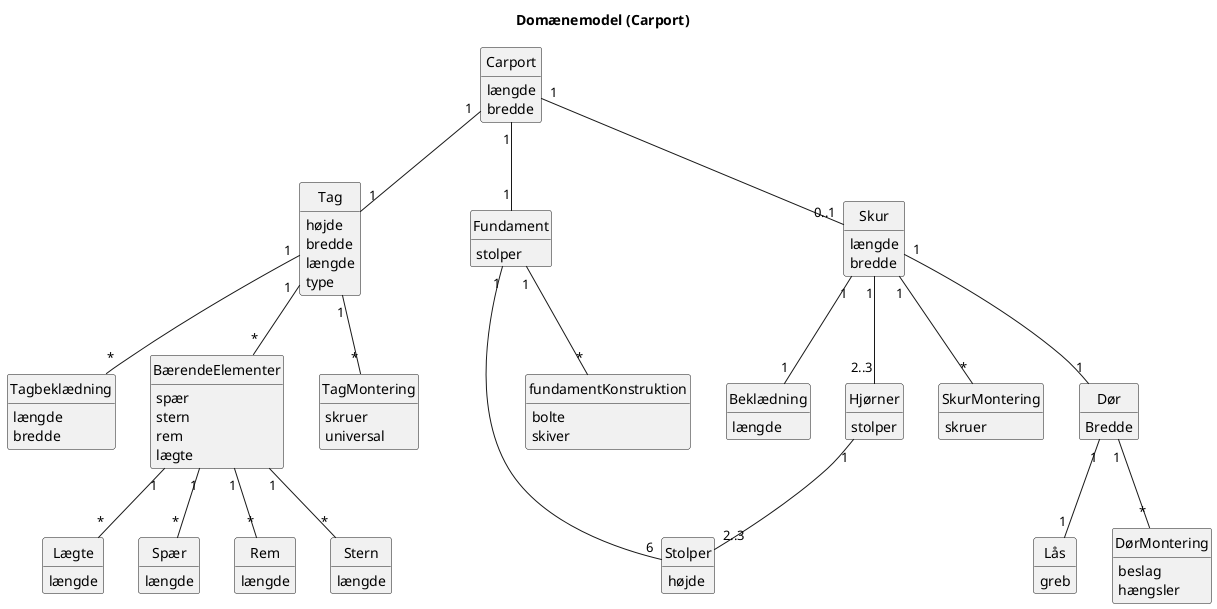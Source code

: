 @startuml
Title Domænemodel (Carport)

hide circle
hide methods

class Carport {
    længde
    bredde
}

class Tag {
    højde
    bredde
    længde
    type
}

class Tagbeklædning {
    længde
    bredde
}

class BærendeElementer {
    spær
    stern
    rem
    lægte
}

class TagMontering {
    skruer
    universal
}

class Spær {
    længde
}

class Rem {
    længde
}

class Stern {
    længde
}

class Lægte {
    længde
}

class Fundament {
   stolper
}

class fundamentKonstruktion {
    bolte
    skiver
}

class Stolper {
   højde
}

class Skur {

}

class Skur {
    længde
    bredde
}

class Dør {
    Bredde
}

class DørMontering {
    beslag
    hængsler
}

class Lås {
    greb
}

class Beklædning {
    længde
}

class Hjørner {
    stolper
}

class SkurMontering {
    skruer
}

Carport "1" -- "1" Tag
Tag "1" -- "*" Tagbeklædning
Tag "1" -- "*" BærendeElementer
Tag "1" -- "*" TagMontering
BærendeElementer "1" -- "*" Spær
BærendeElementer "1" -- "*" Rem
BærendeElementer "1" -- "*" Stern
BærendeElementer "1" -- "*" Lægte


Carport "1" -- "1" Fundament
Fundament "1" -- "*" fundamentKonstruktion
Fundament "1" -- "6" Stolper

Carport "1" -- "0..1" Skur
Skur "1" -- "1" Dør
Skur "1" -- "1" Beklædning
Skur "1" -- "*" SkurMontering
Skur "1" -- "2..3" Hjørner
Hjørner "1" -- "2..3" Stolper
Dør "1" -- "1" Lås
Dør "1" -- "*" DørMontering


@enduml